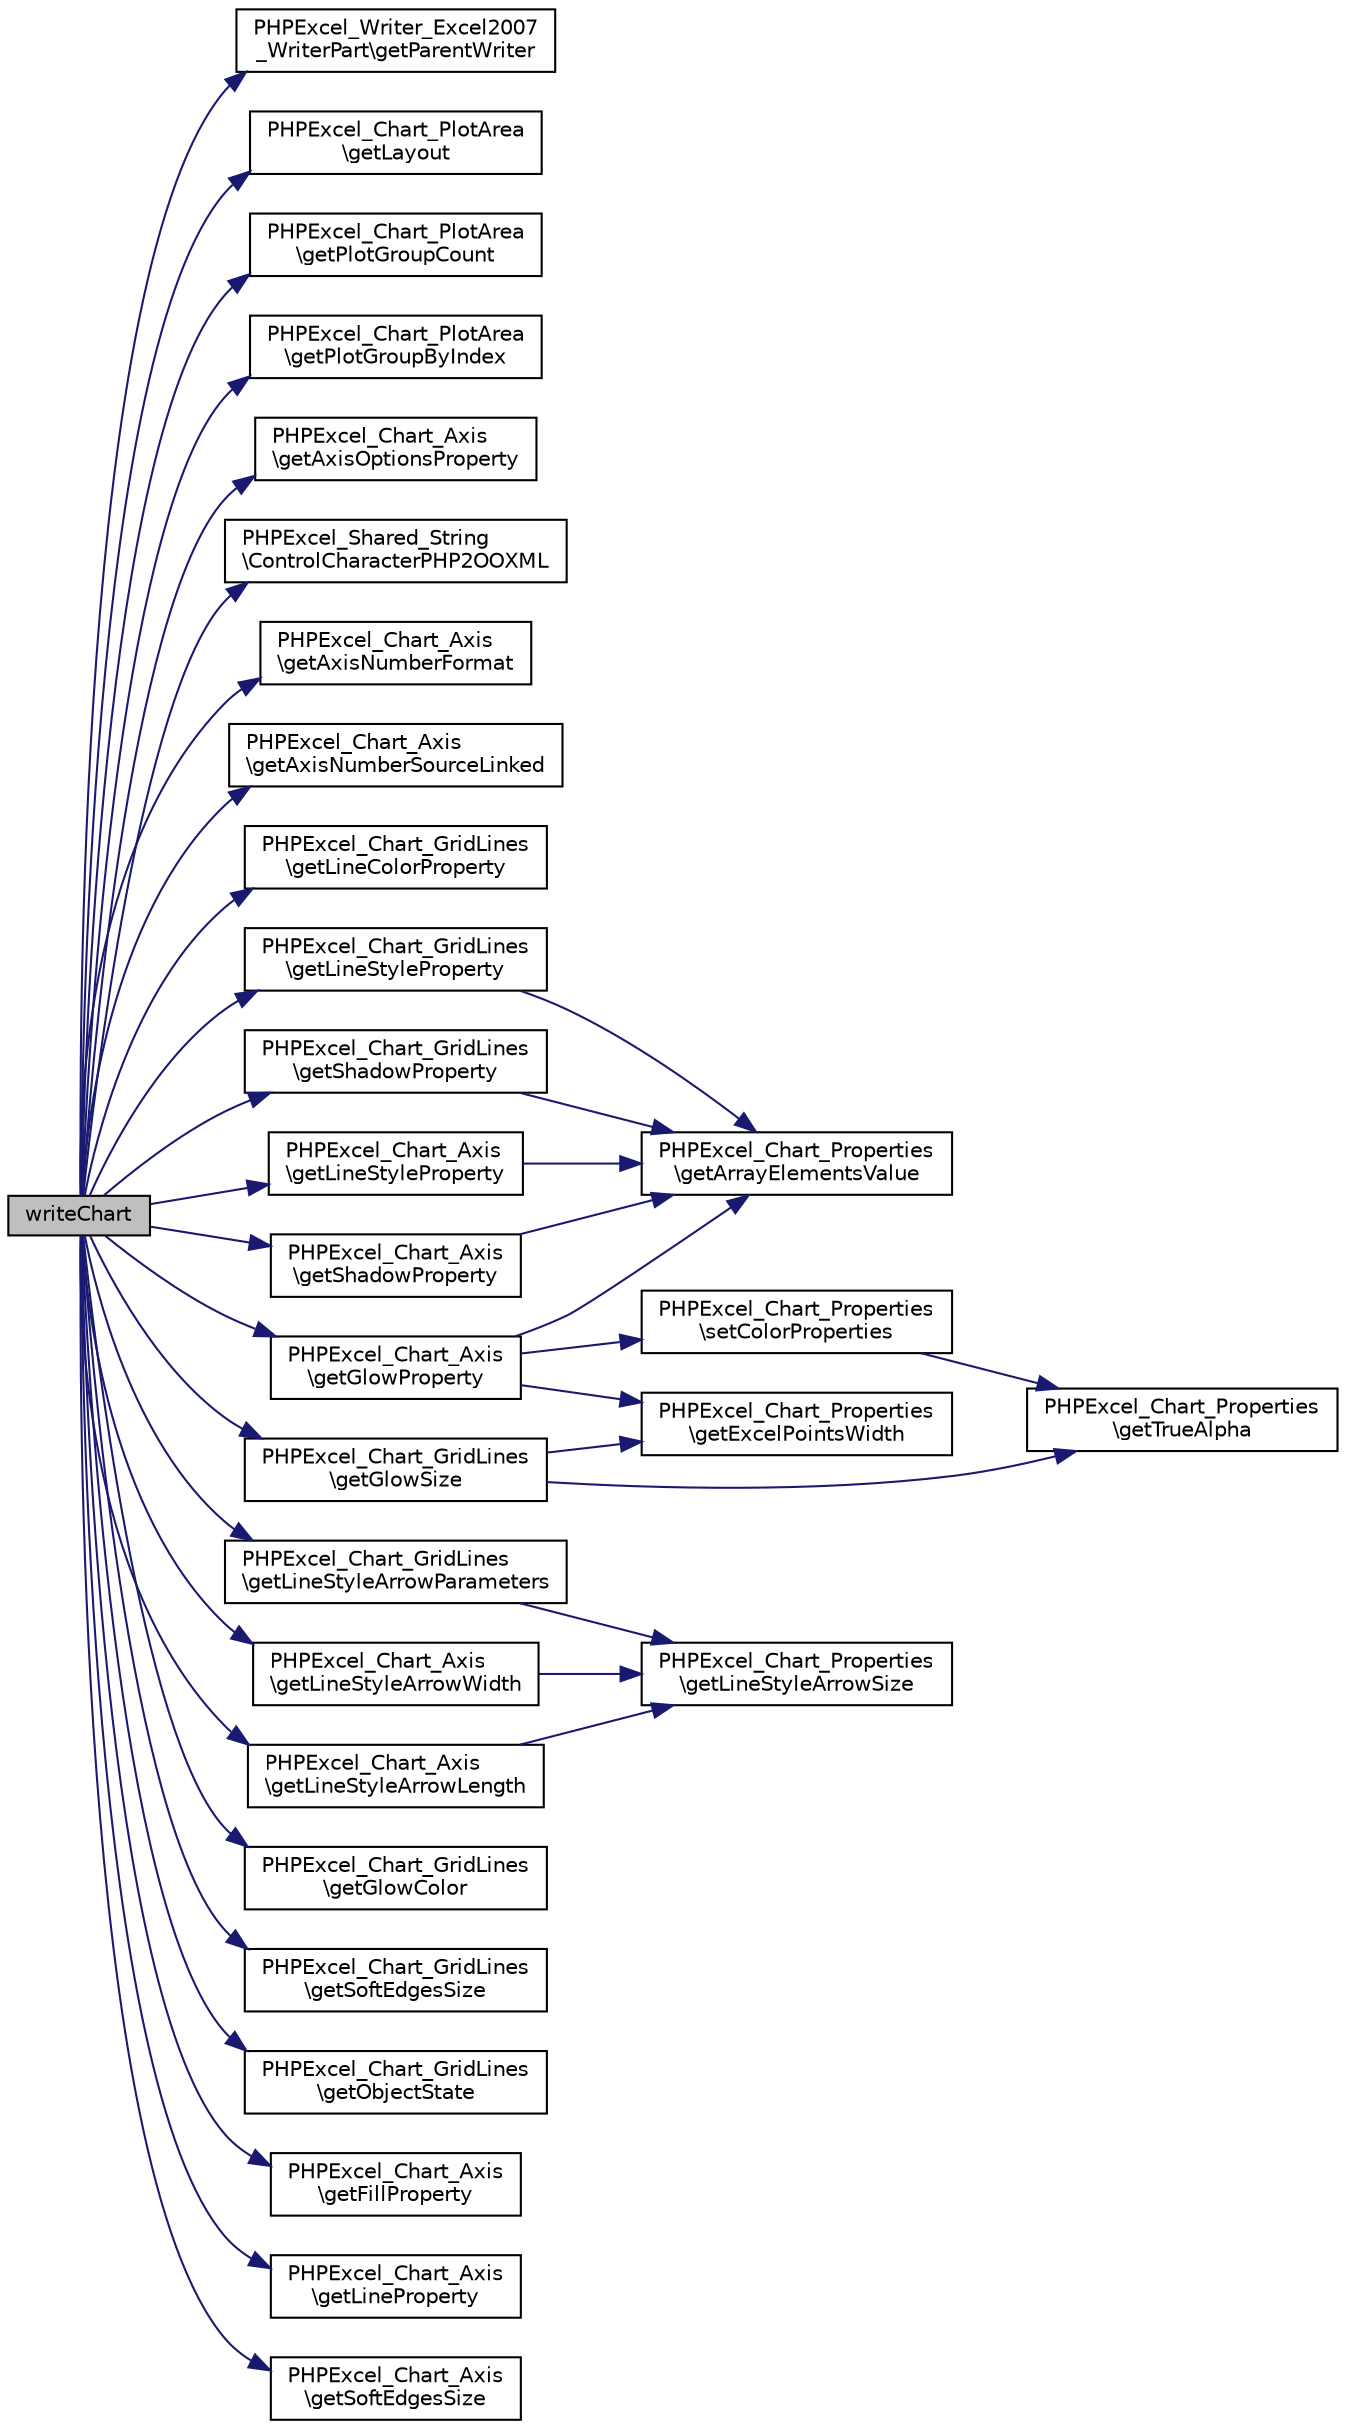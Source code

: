 digraph "writeChart"
{
  edge [fontname="Helvetica",fontsize="10",labelfontname="Helvetica",labelfontsize="10"];
  node [fontname="Helvetica",fontsize="10",shape=record];
  rankdir="LR";
  Node0 [label="writeChart",height=0.2,width=0.4,color="black", fillcolor="grey75", style="filled", fontcolor="black"];
  Node0 -> Node1 [color="midnightblue",fontsize="10",style="solid",fontname="Helvetica"];
  Node1 [label="PHPExcel_Writer_Excel2007\l_WriterPart\\getParentWriter",height=0.2,width=0.4,color="black", fillcolor="white", style="filled",URL="$class_p_h_p_excel___writer___excel2007___writer_part.html#a6b374226d45ae9a51dddc29aadae8b33"];
  Node0 -> Node2 [color="midnightblue",fontsize="10",style="solid",fontname="Helvetica"];
  Node2 [label="PHPExcel_Chart_PlotArea\l\\getLayout",height=0.2,width=0.4,color="black", fillcolor="white", style="filled",URL="$class_p_h_p_excel___chart___plot_area.html#a5c316721766e9cd8ad5d0085e64048ed"];
  Node0 -> Node3 [color="midnightblue",fontsize="10",style="solid",fontname="Helvetica"];
  Node3 [label="PHPExcel_Chart_PlotArea\l\\getPlotGroupCount",height=0.2,width=0.4,color="black", fillcolor="white", style="filled",URL="$class_p_h_p_excel___chart___plot_area.html#a5c3a45318903a220a4c3c1fe0248e6d9"];
  Node0 -> Node4 [color="midnightblue",fontsize="10",style="solid",fontname="Helvetica"];
  Node4 [label="PHPExcel_Chart_PlotArea\l\\getPlotGroupByIndex",height=0.2,width=0.4,color="black", fillcolor="white", style="filled",URL="$class_p_h_p_excel___chart___plot_area.html#a7efeea752c899e61263eb89d47380ab3"];
  Node0 -> Node5 [color="midnightblue",fontsize="10",style="solid",fontname="Helvetica"];
  Node5 [label="PHPExcel_Chart_Axis\l\\getAxisOptionsProperty",height=0.2,width=0.4,color="black", fillcolor="white", style="filled",URL="$class_p_h_p_excel___chart___axis.html#a51bc711eabb3c70e135e8e8bb47db800"];
  Node0 -> Node6 [color="midnightblue",fontsize="10",style="solid",fontname="Helvetica"];
  Node6 [label="PHPExcel_Shared_String\l\\ControlCharacterPHP2OOXML",height=0.2,width=0.4,color="black", fillcolor="white", style="filled",URL="$class_p_h_p_excel___shared___string.html#ae0a518a2c7af9ec94a9eb8392ce0af92"];
  Node0 -> Node7 [color="midnightblue",fontsize="10",style="solid",fontname="Helvetica"];
  Node7 [label="PHPExcel_Chart_Axis\l\\getAxisNumberFormat",height=0.2,width=0.4,color="black", fillcolor="white", style="filled",URL="$class_p_h_p_excel___chart___axis.html#a3d331387d635166f94c79d8c757b6382"];
  Node0 -> Node8 [color="midnightblue",fontsize="10",style="solid",fontname="Helvetica"];
  Node8 [label="PHPExcel_Chart_Axis\l\\getAxisNumberSourceLinked",height=0.2,width=0.4,color="black", fillcolor="white", style="filled",URL="$class_p_h_p_excel___chart___axis.html#a32b84aa815dd933408ce2dfbd692c329"];
  Node0 -> Node9 [color="midnightblue",fontsize="10",style="solid",fontname="Helvetica"];
  Node9 [label="PHPExcel_Chart_GridLines\l\\getLineColorProperty",height=0.2,width=0.4,color="black", fillcolor="white", style="filled",URL="$class_p_h_p_excel___chart___grid_lines.html#aa9b397534e65c587d16978c8e2cedd97"];
  Node0 -> Node10 [color="midnightblue",fontsize="10",style="solid",fontname="Helvetica"];
  Node10 [label="PHPExcel_Chart_GridLines\l\\getLineStyleProperty",height=0.2,width=0.4,color="black", fillcolor="white", style="filled",URL="$class_p_h_p_excel___chart___grid_lines.html#a06e3a3ea6e81e28da41a5b52a91808e8"];
  Node10 -> Node11 [color="midnightblue",fontsize="10",style="solid",fontname="Helvetica"];
  Node11 [label="PHPExcel_Chart_Properties\l\\getArrayElementsValue",height=0.2,width=0.4,color="black", fillcolor="white", style="filled",URL="$class_p_h_p_excel___chart___properties.html#adaf498ed0dc568e032e1663ae4297cb7"];
  Node0 -> Node12 [color="midnightblue",fontsize="10",style="solid",fontname="Helvetica"];
  Node12 [label="PHPExcel_Chart_GridLines\l\\getLineStyleArrowParameters",height=0.2,width=0.4,color="black", fillcolor="white", style="filled",URL="$class_p_h_p_excel___chart___grid_lines.html#aea8f1ef13e9676b2f270b6b2be60111f"];
  Node12 -> Node13 [color="midnightblue",fontsize="10",style="solid",fontname="Helvetica"];
  Node13 [label="PHPExcel_Chart_Properties\l\\getLineStyleArrowSize",height=0.2,width=0.4,color="black", fillcolor="white", style="filled",URL="$class_p_h_p_excel___chart___properties.html#a346ac6a62ebdb4210950b24239eff8f4"];
  Node0 -> Node14 [color="midnightblue",fontsize="10",style="solid",fontname="Helvetica"];
  Node14 [label="PHPExcel_Chart_GridLines\l\\getGlowSize",height=0.2,width=0.4,color="black", fillcolor="white", style="filled",URL="$class_p_h_p_excel___chart___grid_lines.html#a3568a301d6f6ed7c40442508f46cc5ca"];
  Node14 -> Node15 [color="midnightblue",fontsize="10",style="solid",fontname="Helvetica"];
  Node15 [label="PHPExcel_Chart_Properties\l\\getExcelPointsWidth",height=0.2,width=0.4,color="black", fillcolor="white", style="filled",URL="$class_p_h_p_excel___chart___properties.html#a0970ba6b277368288bfd6ca2dbd88d5c"];
  Node14 -> Node16 [color="midnightblue",fontsize="10",style="solid",fontname="Helvetica"];
  Node16 [label="PHPExcel_Chart_Properties\l\\getTrueAlpha",height=0.2,width=0.4,color="black", fillcolor="white", style="filled",URL="$class_p_h_p_excel___chart___properties.html#ac203a99fc1ce483ab369da946f496d32"];
  Node0 -> Node17 [color="midnightblue",fontsize="10",style="solid",fontname="Helvetica"];
  Node17 [label="PHPExcel_Chart_GridLines\l\\getGlowColor",height=0.2,width=0.4,color="black", fillcolor="white", style="filled",URL="$class_p_h_p_excel___chart___grid_lines.html#ac70d7465d6413049aec5024166df6378"];
  Node0 -> Node18 [color="midnightblue",fontsize="10",style="solid",fontname="Helvetica"];
  Node18 [label="PHPExcel_Chart_GridLines\l\\getShadowProperty",height=0.2,width=0.4,color="black", fillcolor="white", style="filled",URL="$class_p_h_p_excel___chart___grid_lines.html#aa5f6fcf4e0ce17e0508c06e322151840"];
  Node18 -> Node11 [color="midnightblue",fontsize="10",style="solid",fontname="Helvetica"];
  Node0 -> Node19 [color="midnightblue",fontsize="10",style="solid",fontname="Helvetica"];
  Node19 [label="PHPExcel_Chart_GridLines\l\\getSoftEdgesSize",height=0.2,width=0.4,color="black", fillcolor="white", style="filled",URL="$class_p_h_p_excel___chart___grid_lines.html#af0ef804fe8acdf790f4f67eace3002f3"];
  Node0 -> Node20 [color="midnightblue",fontsize="10",style="solid",fontname="Helvetica"];
  Node20 [label="PHPExcel_Chart_GridLines\l\\getObjectState",height=0.2,width=0.4,color="black", fillcolor="white", style="filled",URL="$class_p_h_p_excel___chart___grid_lines.html#ab2371499507db549a5daf8ab74d62b85"];
  Node0 -> Node21 [color="midnightblue",fontsize="10",style="solid",fontname="Helvetica"];
  Node21 [label="PHPExcel_Chart_Axis\l\\getFillProperty",height=0.2,width=0.4,color="black", fillcolor="white", style="filled",URL="$class_p_h_p_excel___chart___axis.html#ac9c9f2634c99dbb9f6b4d6afe2b0e8bb"];
  Node0 -> Node22 [color="midnightblue",fontsize="10",style="solid",fontname="Helvetica"];
  Node22 [label="PHPExcel_Chart_Axis\l\\getLineStyleProperty",height=0.2,width=0.4,color="black", fillcolor="white", style="filled",URL="$class_p_h_p_excel___chart___axis.html#a06e3a3ea6e81e28da41a5b52a91808e8"];
  Node22 -> Node11 [color="midnightblue",fontsize="10",style="solid",fontname="Helvetica"];
  Node0 -> Node23 [color="midnightblue",fontsize="10",style="solid",fontname="Helvetica"];
  Node23 [label="PHPExcel_Chart_Axis\l\\getLineProperty",height=0.2,width=0.4,color="black", fillcolor="white", style="filled",URL="$class_p_h_p_excel___chart___axis.html#abc3674b64947d5c7a37f4afd8e33c29d"];
  Node0 -> Node24 [color="midnightblue",fontsize="10",style="solid",fontname="Helvetica"];
  Node24 [label="PHPExcel_Chart_Axis\l\\getLineStyleArrowWidth",height=0.2,width=0.4,color="black", fillcolor="white", style="filled",URL="$class_p_h_p_excel___chart___axis.html#aa8bc48c935e572b9b4c374651986df71"];
  Node24 -> Node13 [color="midnightblue",fontsize="10",style="solid",fontname="Helvetica"];
  Node0 -> Node25 [color="midnightblue",fontsize="10",style="solid",fontname="Helvetica"];
  Node25 [label="PHPExcel_Chart_Axis\l\\getLineStyleArrowLength",height=0.2,width=0.4,color="black", fillcolor="white", style="filled",URL="$class_p_h_p_excel___chart___axis.html#a37fa26c1b48d1f4285250bf9dfe84114"];
  Node25 -> Node13 [color="midnightblue",fontsize="10",style="solid",fontname="Helvetica"];
  Node0 -> Node26 [color="midnightblue",fontsize="10",style="solid",fontname="Helvetica"];
  Node26 [label="PHPExcel_Chart_Axis\l\\getGlowProperty",height=0.2,width=0.4,color="black", fillcolor="white", style="filled",URL="$class_p_h_p_excel___chart___axis.html#a332f285b9e38cb4bfe0df86a4c799c42"];
  Node26 -> Node11 [color="midnightblue",fontsize="10",style="solid",fontname="Helvetica"];
  Node26 -> Node15 [color="midnightblue",fontsize="10",style="solid",fontname="Helvetica"];
  Node26 -> Node27 [color="midnightblue",fontsize="10",style="solid",fontname="Helvetica"];
  Node27 [label="PHPExcel_Chart_Properties\l\\setColorProperties",height=0.2,width=0.4,color="black", fillcolor="white", style="filled",URL="$class_p_h_p_excel___chart___properties.html#aa5c82a2ae20ca784a61ef0b9ef788923"];
  Node27 -> Node16 [color="midnightblue",fontsize="10",style="solid",fontname="Helvetica"];
  Node0 -> Node28 [color="midnightblue",fontsize="10",style="solid",fontname="Helvetica"];
  Node28 [label="PHPExcel_Chart_Axis\l\\getShadowProperty",height=0.2,width=0.4,color="black", fillcolor="white", style="filled",URL="$class_p_h_p_excel___chart___axis.html#aa5f6fcf4e0ce17e0508c06e322151840"];
  Node28 -> Node11 [color="midnightblue",fontsize="10",style="solid",fontname="Helvetica"];
  Node0 -> Node29 [color="midnightblue",fontsize="10",style="solid",fontname="Helvetica"];
  Node29 [label="PHPExcel_Chart_Axis\l\\getSoftEdgesSize",height=0.2,width=0.4,color="black", fillcolor="white", style="filled",URL="$class_p_h_p_excel___chart___axis.html#af0ef804fe8acdf790f4f67eace3002f3"];
}
